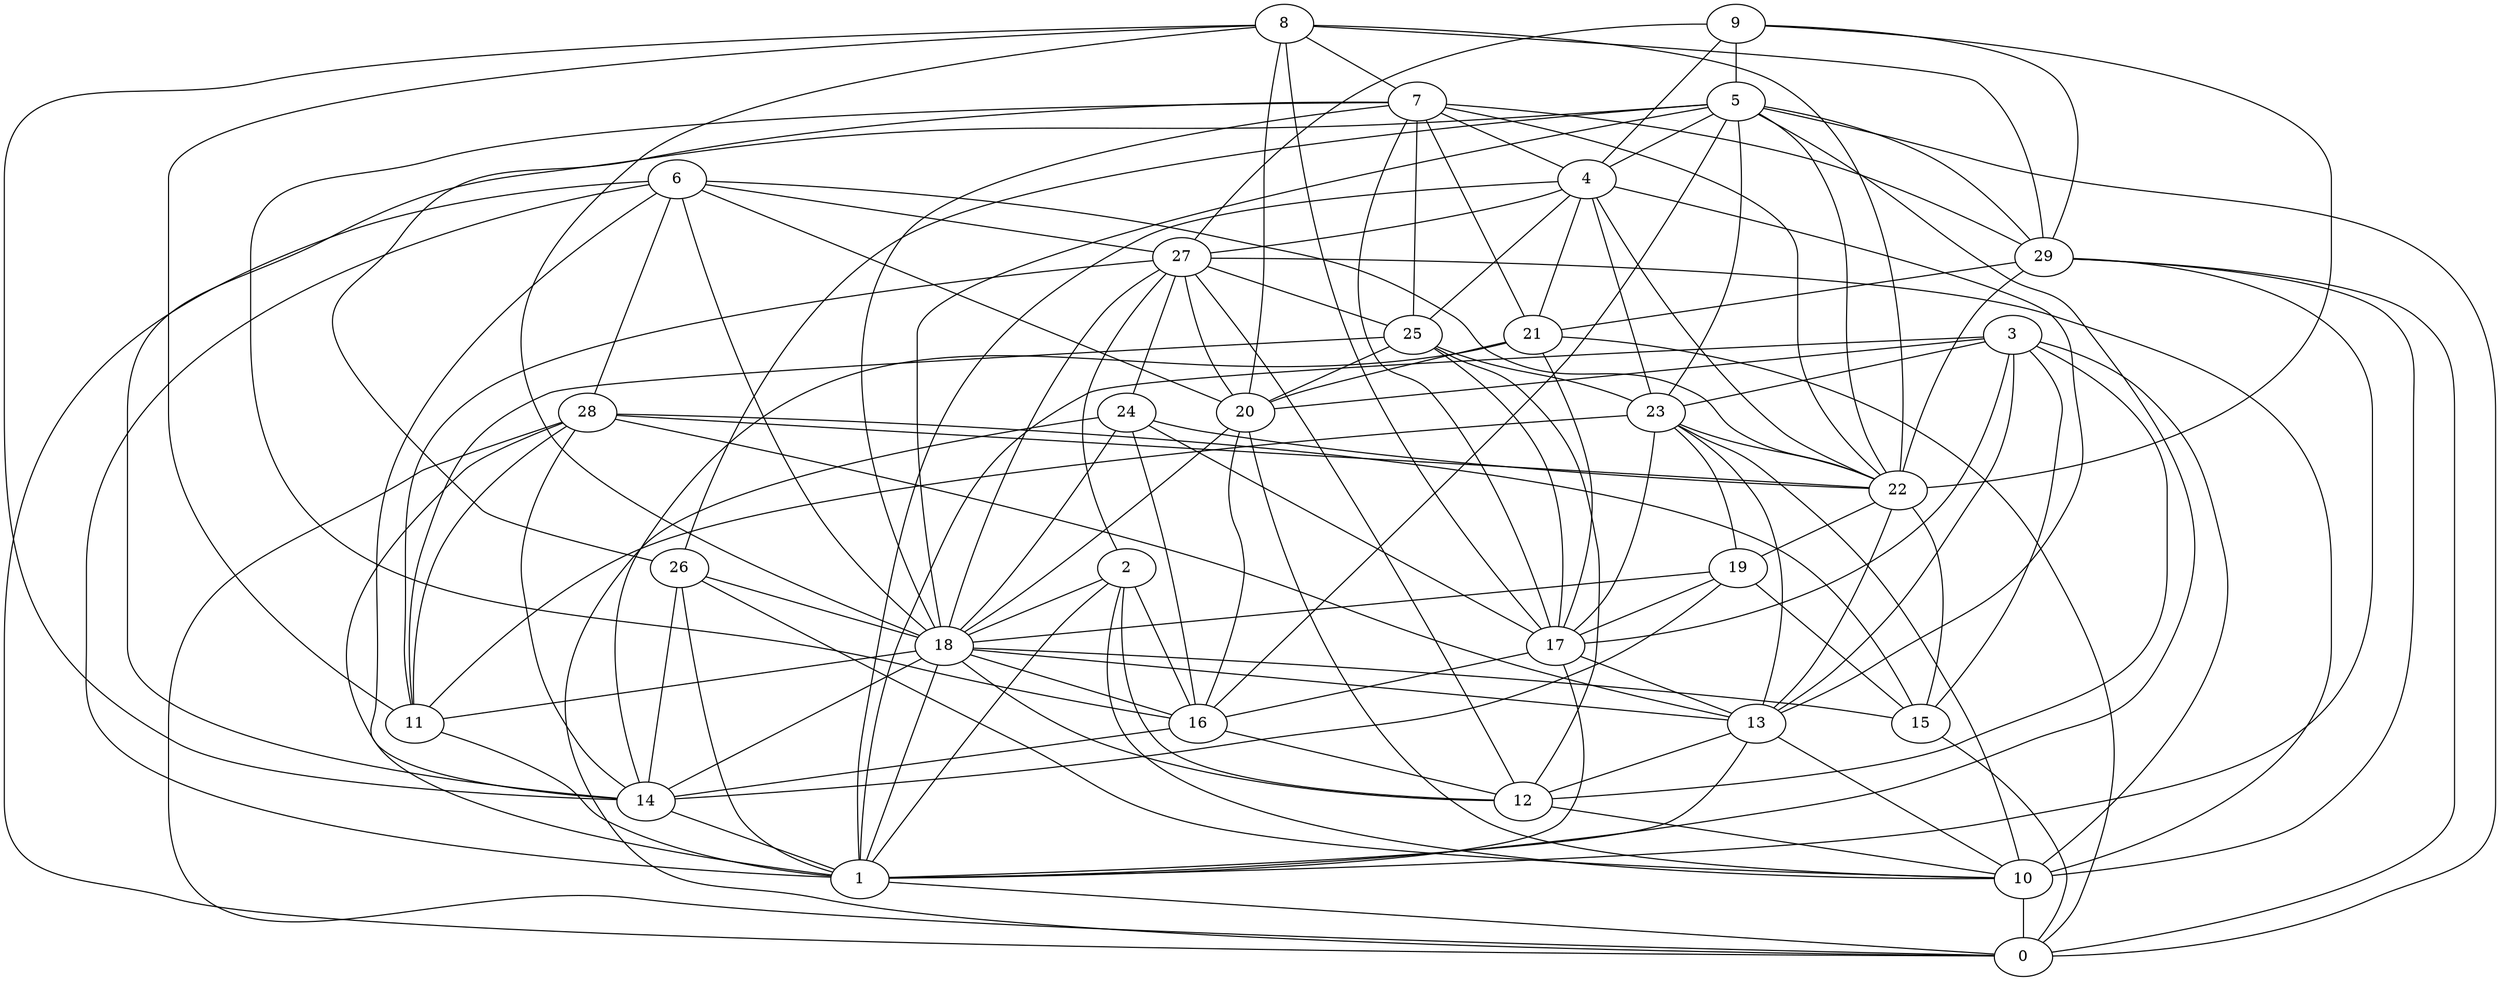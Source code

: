 digraph GG_graph {

subgraph G_graph {
edge [color = black]
"20" -> "18" [dir = none]
"26" -> "14" [dir = none]
"26" -> "18" [dir = none]
"26" -> "1" [dir = none]
"26" -> "10" [dir = none]
"16" -> "12" [dir = none]
"16" -> "14" [dir = none]
"22" -> "19" [dir = none]
"22" -> "15" [dir = none]
"9" -> "29" [dir = none]
"9" -> "4" [dir = none]
"9" -> "22" [dir = none]
"9" -> "5" [dir = none]
"9" -> "27" [dir = none]
"28" -> "14" [dir = none]
"28" -> "15" [dir = none]
"28" -> "22" [dir = none]
"28" -> "11" [dir = none]
"17" -> "13" [dir = none]
"17" -> "16" [dir = none]
"17" -> "1" [dir = none]
"29" -> "21" [dir = none]
"29" -> "22" [dir = none]
"13" -> "10" [dir = none]
"13" -> "12" [dir = none]
"18" -> "14" [dir = none]
"18" -> "13" [dir = none]
"18" -> "11" [dir = none]
"18" -> "1" [dir = none]
"18" -> "12" [dir = none]
"11" -> "1" [dir = none]
"12" -> "10" [dir = none]
"5" -> "26" [dir = none]
"5" -> "16" [dir = none]
"5" -> "0" [dir = none]
"5" -> "1" [dir = none]
"5" -> "18" [dir = none]
"5" -> "22" [dir = none]
"2" -> "10" [dir = none]
"2" -> "12" [dir = none]
"2" -> "1" [dir = none]
"2" -> "16" [dir = none]
"25" -> "20" [dir = none]
"25" -> "11" [dir = none]
"25" -> "23" [dir = none]
"25" -> "12" [dir = none]
"27" -> "24" [dir = none]
"27" -> "25" [dir = none]
"27" -> "18" [dir = none]
"27" -> "10" [dir = none]
"27" -> "12" [dir = none]
"7" -> "4" [dir = none]
"7" -> "25" [dir = none]
"7" -> "29" [dir = none]
"7" -> "26" [dir = none]
"7" -> "16" [dir = none]
"7" -> "21" [dir = none]
"10" -> "0" [dir = none]
"3" -> "13" [dir = none]
"3" -> "20" [dir = none]
"3" -> "10" [dir = none]
"3" -> "15" [dir = none]
"6" -> "22" [dir = none]
"6" -> "1" [dir = none]
"6" -> "18" [dir = none]
"6" -> "27" [dir = none]
"6" -> "14" [dir = none]
"6" -> "0" [dir = none]
"19" -> "17" [dir = none]
"19" -> "14" [dir = none]
"19" -> "18" [dir = none]
"8" -> "18" [dir = none]
"8" -> "14" [dir = none]
"8" -> "20" [dir = none]
"8" -> "22" [dir = none]
"8" -> "7" [dir = none]
"24" -> "16" [dir = none]
"24" -> "0" [dir = none]
"24" -> "22" [dir = none]
"24" -> "18" [dir = none]
"24" -> "17" [dir = none]
"4" -> "22" [dir = none]
"4" -> "25" [dir = none]
"21" -> "20" [dir = none]
"21" -> "0" [dir = none]
"23" -> "13" [dir = none]
"23" -> "17" [dir = none]
"7" -> "18" [dir = none]
"7" -> "22" [dir = none]
"6" -> "28" [dir = none]
"8" -> "17" [dir = none]
"14" -> "1" [dir = none]
"5" -> "4" [dir = none]
"28" -> "0" [dir = none]
"27" -> "2" [dir = none]
"21" -> "17" [dir = none]
"28" -> "1" [dir = none]
"7" -> "17" [dir = none]
"29" -> "0" [dir = none]
"21" -> "14" [dir = none]
"3" -> "17" [dir = none]
"8" -> "29" [dir = none]
"22" -> "13" [dir = none]
"20" -> "10" [dir = none]
"27" -> "20" [dir = none]
"23" -> "10" [dir = none]
"29" -> "10" [dir = none]
"15" -> "0" [dir = none]
"18" -> "15" [dir = none]
"6" -> "20" [dir = none]
"28" -> "13" [dir = none]
"18" -> "16" [dir = none]
"5" -> "14" [dir = none]
"3" -> "1" [dir = none]
"4" -> "27" [dir = none]
"2" -> "18" [dir = none]
"4" -> "1" [dir = none]
"5" -> "29" [dir = none]
"20" -> "16" [dir = none]
"1" -> "0" [dir = none]
"5" -> "23" [dir = none]
"3" -> "12" [dir = none]
"3" -> "23" [dir = none]
"19" -> "15" [dir = none]
"23" -> "22" [dir = none]
"8" -> "11" [dir = none]
"29" -> "1" [dir = none]
"4" -> "13" [dir = none]
"4" -> "21" [dir = none]
"13" -> "1" [dir = none]
"27" -> "11" [dir = none]
"4" -> "23" [dir = none]
"25" -> "17" [dir = none]
"23" -> "19" [dir = none]
"23" -> "11" [dir = none]
}

}

